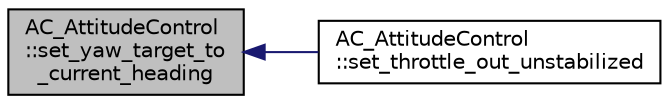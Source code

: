 digraph "AC_AttitudeControl::set_yaw_target_to_current_heading"
{
 // INTERACTIVE_SVG=YES
  edge [fontname="Helvetica",fontsize="10",labelfontname="Helvetica",labelfontsize="10"];
  node [fontname="Helvetica",fontsize="10",shape=record];
  rankdir="LR";
  Node1 [label="AC_AttitudeControl\l::set_yaw_target_to\l_current_heading",height=0.2,width=0.4,color="black", fillcolor="grey75", style="filled", fontcolor="black"];
  Node1 -> Node2 [dir="back",color="midnightblue",fontsize="10",style="solid",fontname="Helvetica"];
  Node2 [label="AC_AttitudeControl\l::set_throttle_out_unstabilized",height=0.2,width=0.4,color="black", fillcolor="white", style="filled",URL="$classAC__AttitudeControl.html#a76dacd70bc0485c1046bf0c948bc0156"];
}
